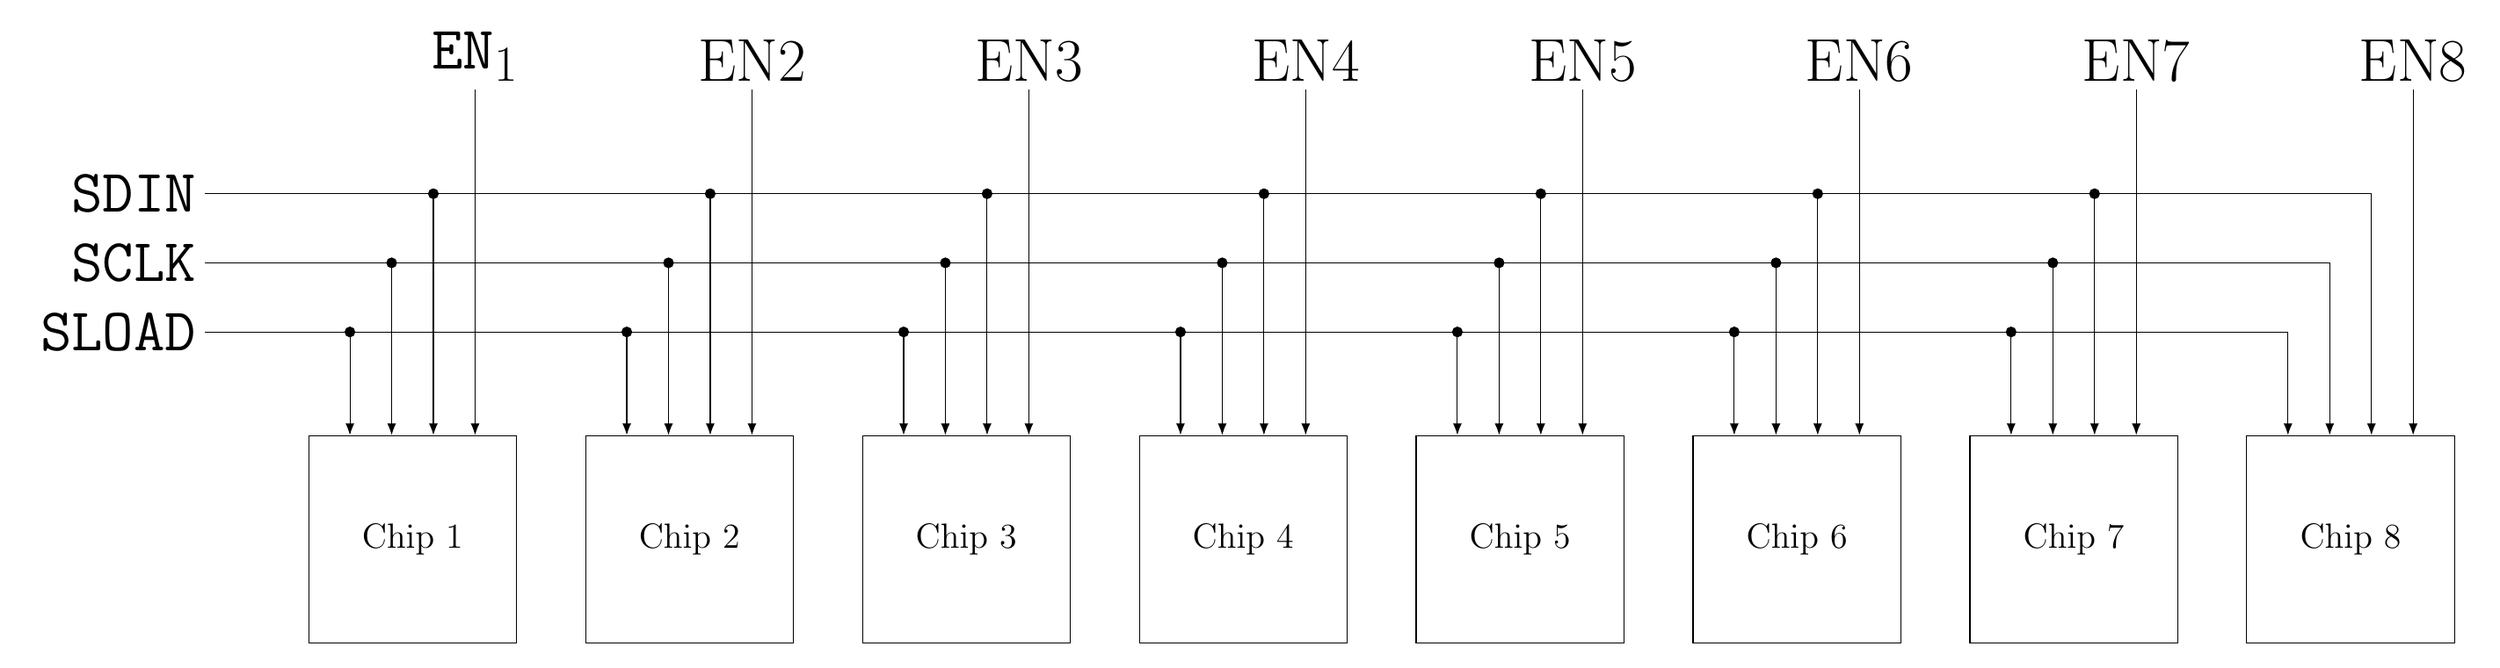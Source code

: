   \tikzset{myblock/.style = {rectangle, draw, minimum width=3cm, minimum height = 3cm}}
	 %, minimum width=3cm, minimum height = 3cm
\begin{tikzpicture}%[scale=0.6, every node/.style={scale=0.6}]
	    \node (c1)[myblock]{\Large Chip 1};
	\begin{scope}[shift={(4,0)}]
		\node (c2)[myblock] {\Large  Chip 2};
	\end{scope}
	\begin{scope}[shift={(8,0)}]
		\node (c3)[myblock]{\Large  Chip 3};
	\end{scope}
	\begin{scope}[shift={(12,0)}]
		\node (c4)[myblock]{\Large  Chip 4};
	\end{scope}
	\begin{scope}[shift={(16,0)}]
		\node (c5)[myblock]{\Large  Chip 5};
	\end{scope}
	\begin{scope}[shift={(20,0)}]
		\node (c6)[myblock]{\Large  Chip 6};
	\end{scope}
	\begin{scope}[shift={(24,0)}]
		\node (c7)[myblock]{\Large  Chip 7};
	\end{scope}
	\begin{scope}[shift={(28,0)}]
		\node (c8)[myblock]{\Large  Chip 8};
	\end{scope}

	\draw[-Latex] (-3,3) node[left] {\Huge \texttt{SLOAD}} -| coordinate (1)  ($(c1.north west)!0.2!(c1.north east)$) ;
	\draw[-Latex] (-3,3) -| coordinate (2)  ($(c2.north west)!0.2!(c2.north east)$) ;
	\draw[-Latex] (-3,3) -| coordinate (3)  ($(c3.north west)!0.2!(c3.north east)$) ;
	\draw[-Latex] (-3,3) -| coordinate (4)  ($(c4.north west)!0.2!(c4.north east)$) ;
	\draw[-Latex] (-3,3) -| coordinate (5)  ($(c5.north west)!0.2!(c5.north east)$) ;
	\draw[-Latex] (-3,3) -| coordinate (6)  ($(c6.north west)!0.2!(c6.north east)$) ;
	\draw[-Latex] (-3,3) -| coordinate (7)  ($(c7.north west)!0.2!(c7.north east)$) ;
	\draw[-Latex] (-3,3) -| coordinate (8)  ($(c8.north west)!0.2!(c8.north east)$) ;

	\draw[-Latex] (-3,4) node[left] {\Huge \texttt{SCLK}} -|  coordinate (9) ($(c1.north west)!0.4!(c1.north east)$) ;
	\draw[-Latex] (-3,4) -| coordinate (10) ($(c2.north west)!0.4!(c2.north east)$) ;
	\draw[-Latex] (-3,4) -| coordinate (11) ($(c3.north west)!0.4!(c3.north east)$) ;
	\draw[-Latex] (-3,4) -| coordinate (12) ($(c4.north west)!0.4!(c4.north east)$) ;
	\draw[-Latex] (-3,4) -| coordinate (13) ($(c5.north west)!0.4!(c5.north east)$) ;
	\draw[-Latex] (-3,4) -| coordinate (14) ($(c6.north west)!0.4!(c6.north east)$) ;
	\draw[-Latex] (-3,4) -| coordinate (15) ($(c7.north west)!0.4!(c7.north east)$) ;
	\draw[-Latex] (-3,4) -| coordinate (16) ($(c8.north west)!0.4!(c8.north east)$) ;

	\draw[-Latex] (-3,5) node[left] {\Huge \texttt{SDIN}} -| coordinate (17) ($(c1.north west)!0.6!(c1.north east)$) ;
	\draw[-Latex] (-3,5) -| coordinate (18) ($(c2.north west)!0.6!(c2.north east)$) ;
	\draw[-Latex] (-3,5) -| coordinate (19) ($(c3.north west)!0.6!(c3.north east)$) ;
	\draw[-Latex] (-3,5) -| coordinate (20) ($(c4.north west)!0.6!(c4.north east)$) ;
	\draw[-Latex] (-3,5) -| coordinate (21) ($(c5.north west)!0.6!(c5.north east)$) ;
	\draw[-Latex] (-3,5) -| coordinate (22) ($(c6.north west)!0.6!(c6.north east)$) ;
	\draw[-Latex] (-3,5) -| coordinate (23) ($(c7.north west)!0.6!(c7.north east)$) ;
	\draw[-Latex] (-3,5) -| ($(c8.north west)!0.6!(c8.north east)$) ;

	\draw[Latex-]  ($(c1.north west)!0.8!(c1.north east)$) --  ++(0,5) node[above] {\Huge \texttt{EN}$_1$}; 
	\draw[Latex-]  ($(c2.north west)!0.8!(c2.north east)$) --  ++(0,5) node[above] {\Huge EN2}; 
	\draw[Latex-]  ($(c3.north west)!0.8!(c3.north east)$) --  ++(0,5) node[above] {\Huge EN3}; 
	\draw[Latex-]  ($(c4.north west)!0.8!(c4.north east)$) --  ++(0,5) node[above] {\Huge EN4}; 
	\draw[Latex-]  ($(c5.north west)!0.8!(c5.north east)$) --  ++(0,5) node[above] {\Huge EN5}; 
	\draw[Latex-]  ($(c6.north west)!0.8!(c6.north east)$) --  ++(0,5) node[above] {\Huge EN6}; 
	\draw[Latex-]  ($(c7.north west)!0.8!(c7.north east)$) --  ++(0,5) node[above] {\Huge EN7}; 
	\draw[Latex-]  ($(c8.north west)!0.8!(c8.north east)$) --  ++(0,5) node[above] {\Huge EN8}; 


	\filldraw[black] (1) circle (2pt); 
	\filldraw[black] (2) circle (2pt); 
	\filldraw[black] (3) circle (2pt); 
	\filldraw[black] (4) circle (2pt); 
	\filldraw[black] (5) circle (2pt); 
	\filldraw[black] (6) circle (2pt); 
	\filldraw[black] (7) circle (2pt); 
	\filldraw[black] (9) circle (2pt); 
	\filldraw[black] (10) circle (2pt); 
	\filldraw[black] (11) circle (2pt); 
	\filldraw[black] (12) circle (2pt); 
	\filldraw[black] (13) circle (2pt); 
	\filldraw[black] (14) circle (2pt); 
	\filldraw[black] (15) circle (2pt); 
	\filldraw[black] (17) circle (2pt); 
	\filldraw[black] (18) circle (2pt); 
	\filldraw[black] (19) circle (2pt); 
	\filldraw[black] (20) circle (2pt); 
	\filldraw[black] (21) circle (2pt); 
	\filldraw[black] (22) circle (2pt); 
	\filldraw[black] (23) circle (2pt);
\end{tikzpicture}